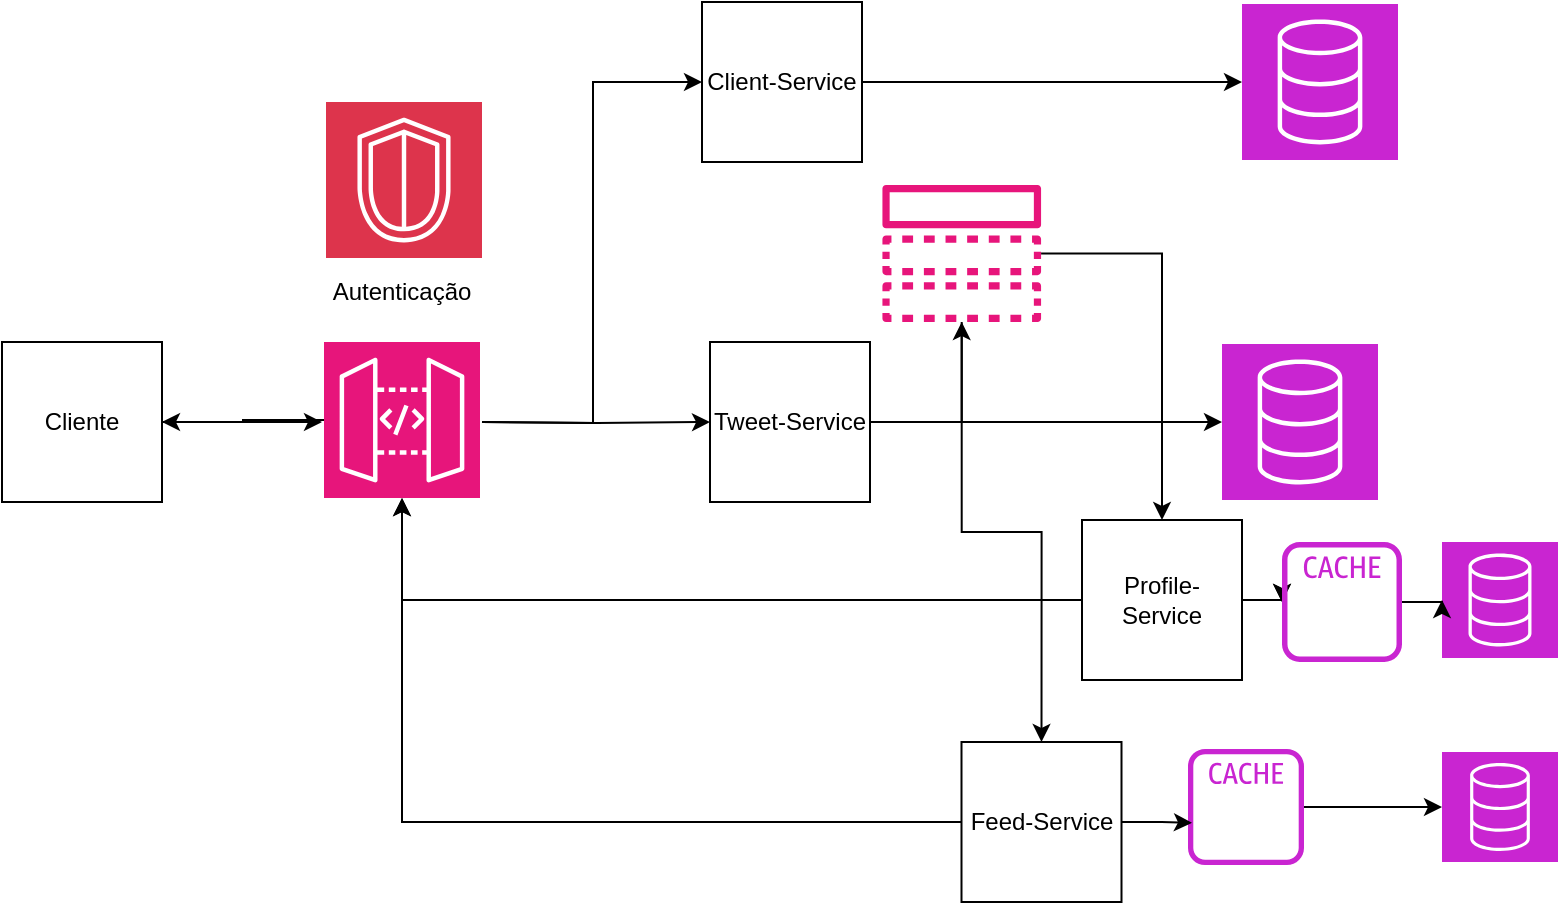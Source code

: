 <mxfile version="24.7.7">
  <diagram name="Página-1" id="f_5o46FyipwSjfgdqdsl">
    <mxGraphModel dx="1489" dy="810" grid="1" gridSize="10" guides="1" tooltips="1" connect="1" arrows="1" fold="1" page="1" pageScale="1" pageWidth="827" pageHeight="1169" math="0" shadow="0">
      <root>
        <mxCell id="0" />
        <mxCell id="1" parent="0" />
        <mxCell id="jBRWnaGiVffGZK3ijvnU-3" value="" style="edgeStyle=orthogonalEdgeStyle;rounded=0;orthogonalLoop=1;jettySize=auto;html=1;" parent="1" source="jBRWnaGiVffGZK3ijvnU-1" edge="1">
          <mxGeometry relative="1" as="geometry">
            <mxPoint x="180" y="240" as="targetPoint" />
          </mxGeometry>
        </mxCell>
        <mxCell id="jBRWnaGiVffGZK3ijvnU-1" value="Cliente" style="whiteSpace=wrap;html=1;aspect=fixed;" parent="1" vertex="1">
          <mxGeometry x="20" y="200" width="80" height="80" as="geometry" />
        </mxCell>
        <mxCell id="jBRWnaGiVffGZK3ijvnU-8" value="" style="edgeStyle=orthogonalEdgeStyle;rounded=0;orthogonalLoop=1;jettySize=auto;html=1;" parent="1" target="jBRWnaGiVffGZK3ijvnU-7" edge="1">
          <mxGeometry relative="1" as="geometry">
            <mxPoint x="260" y="240" as="sourcePoint" />
          </mxGeometry>
        </mxCell>
        <mxCell id="jBRWnaGiVffGZK3ijvnU-11" style="edgeStyle=orthogonalEdgeStyle;rounded=0;orthogonalLoop=1;jettySize=auto;html=1;entryX=0;entryY=0.5;entryDx=0;entryDy=0;" parent="1" target="jBRWnaGiVffGZK3ijvnU-10" edge="1">
          <mxGeometry relative="1" as="geometry">
            <mxPoint x="260" y="240" as="sourcePoint" />
          </mxGeometry>
        </mxCell>
        <mxCell id="jBRWnaGiVffGZK3ijvnU-4" value="Autenticação" style="text;html=1;align=center;verticalAlign=middle;whiteSpace=wrap;rounded=0;" parent="1" vertex="1">
          <mxGeometry x="190" y="160" width="60" height="30" as="geometry" />
        </mxCell>
        <mxCell id="jBRWnaGiVffGZK3ijvnU-5" value="" style="sketch=0;points=[[0,0,0],[0.25,0,0],[0.5,0,0],[0.75,0,0],[1,0,0],[0,1,0],[0.25,1,0],[0.5,1,0],[0.75,1,0],[1,1,0],[0,0.25,0],[0,0.5,0],[0,0.75,0],[1,0.25,0],[1,0.5,0],[1,0.75,0]];outlineConnect=0;fontColor=#232F3E;fillColor=#DD344C;strokeColor=#ffffff;dashed=0;verticalLabelPosition=bottom;verticalAlign=top;align=center;html=1;fontSize=12;fontStyle=0;aspect=fixed;shape=mxgraph.aws4.resourceIcon;resIcon=mxgraph.aws4.security_identity_and_compliance;" parent="1" vertex="1">
          <mxGeometry x="182" y="80" width="78" height="78" as="geometry" />
        </mxCell>
        <mxCell id="jBRWnaGiVffGZK3ijvnU-17" value="" style="edgeStyle=orthogonalEdgeStyle;rounded=0;orthogonalLoop=1;jettySize=auto;html=1;" parent="1" source="jBRWnaGiVffGZK3ijvnU-7" target="jBRWnaGiVffGZK3ijvnU-16" edge="1">
          <mxGeometry relative="1" as="geometry" />
        </mxCell>
        <mxCell id="jBRWnaGiVffGZK3ijvnU-28" style="edgeStyle=orthogonalEdgeStyle;rounded=0;orthogonalLoop=1;jettySize=auto;html=1;" parent="1" source="jBRWnaGiVffGZK3ijvnU-7" target="jBRWnaGiVffGZK3ijvnU-27" edge="1">
          <mxGeometry relative="1" as="geometry" />
        </mxCell>
        <mxCell id="jBRWnaGiVffGZK3ijvnU-7" value="Tweet-Service" style="whiteSpace=wrap;html=1;aspect=fixed;" parent="1" vertex="1">
          <mxGeometry x="374" y="200" width="80" height="80" as="geometry" />
        </mxCell>
        <mxCell id="jBRWnaGiVffGZK3ijvnU-10" value="Client-Service" style="whiteSpace=wrap;html=1;aspect=fixed;" parent="1" vertex="1">
          <mxGeometry x="370" y="30" width="80" height="80" as="geometry" />
        </mxCell>
        <mxCell id="jBRWnaGiVffGZK3ijvnU-13" value="" style="edgeStyle=orthogonalEdgeStyle;rounded=0;orthogonalLoop=1;jettySize=auto;html=1;" parent="1" source="jBRWnaGiVffGZK3ijvnU-12" target="jBRWnaGiVffGZK3ijvnU-1" edge="1">
          <mxGeometry relative="1" as="geometry">
            <mxPoint x="180" y="240" as="sourcePoint" />
          </mxGeometry>
        </mxCell>
        <mxCell id="jBRWnaGiVffGZK3ijvnU-12" value="" style="sketch=0;points=[[0,0,0],[0.25,0,0],[0.5,0,0],[0.75,0,0],[1,0,0],[0,1,0],[0.25,1,0],[0.5,1,0],[0.75,1,0],[1,1,0],[0,0.25,0],[0,0.5,0],[0,0.75,0],[1,0.25,0],[1,0.5,0],[1,0.75,0]];outlineConnect=0;fontColor=#232F3E;fillColor=#E7157B;strokeColor=#ffffff;dashed=0;verticalLabelPosition=bottom;verticalAlign=top;align=center;html=1;fontSize=12;fontStyle=0;aspect=fixed;shape=mxgraph.aws4.resourceIcon;resIcon=mxgraph.aws4.api_gateway;" parent="1" vertex="1">
          <mxGeometry x="181" y="200" width="78" height="78" as="geometry" />
        </mxCell>
        <mxCell id="jBRWnaGiVffGZK3ijvnU-14" value="Feed-Service" style="whiteSpace=wrap;html=1;aspect=fixed;" parent="1" vertex="1">
          <mxGeometry x="499.75" y="400" width="80" height="80" as="geometry" />
        </mxCell>
        <mxCell id="jBRWnaGiVffGZK3ijvnU-36" style="edgeStyle=orthogonalEdgeStyle;rounded=0;orthogonalLoop=1;jettySize=auto;html=1;" parent="1" source="jBRWnaGiVffGZK3ijvnU-15" target="jBRWnaGiVffGZK3ijvnU-35" edge="1">
          <mxGeometry relative="1" as="geometry" />
        </mxCell>
        <mxCell id="jBRWnaGiVffGZK3ijvnU-38" style="edgeStyle=orthogonalEdgeStyle;rounded=0;orthogonalLoop=1;jettySize=auto;html=1;" parent="1" source="jBRWnaGiVffGZK3ijvnU-15" target="jBRWnaGiVffGZK3ijvnU-35" edge="1">
          <mxGeometry relative="1" as="geometry" />
        </mxCell>
        <mxCell id="jBRWnaGiVffGZK3ijvnU-15" value="Profile-Service" style="whiteSpace=wrap;html=1;aspect=fixed;" parent="1" vertex="1">
          <mxGeometry x="560" y="289" width="80" height="80" as="geometry" />
        </mxCell>
        <mxCell id="jBRWnaGiVffGZK3ijvnU-33" style="edgeStyle=orthogonalEdgeStyle;rounded=0;orthogonalLoop=1;jettySize=auto;html=1;entryX=0.5;entryY=0;entryDx=0;entryDy=0;" parent="1" source="jBRWnaGiVffGZK3ijvnU-16" target="jBRWnaGiVffGZK3ijvnU-15" edge="1">
          <mxGeometry relative="1" as="geometry" />
        </mxCell>
        <mxCell id="jBRWnaGiVffGZK3ijvnU-42" style="edgeStyle=orthogonalEdgeStyle;rounded=0;orthogonalLoop=1;jettySize=auto;html=1;entryX=0.5;entryY=0;entryDx=0;entryDy=0;" parent="1" source="jBRWnaGiVffGZK3ijvnU-16" target="jBRWnaGiVffGZK3ijvnU-14" edge="1">
          <mxGeometry relative="1" as="geometry" />
        </mxCell>
        <mxCell id="jBRWnaGiVffGZK3ijvnU-16" value="" style="sketch=0;outlineConnect=0;fontColor=#232F3E;gradientColor=none;fillColor=#E7157B;strokeColor=none;dashed=0;verticalLabelPosition=bottom;verticalAlign=top;align=center;html=1;fontSize=12;fontStyle=0;aspect=fixed;pointerEvents=1;shape=mxgraph.aws4.topic;" parent="1" vertex="1">
          <mxGeometry x="460" y="121.5" width="79.75" height="68.5" as="geometry" />
        </mxCell>
        <mxCell id="jBRWnaGiVffGZK3ijvnU-22" value="" style="sketch=0;points=[[0,0,0],[0.25,0,0],[0.5,0,0],[0.75,0,0],[1,0,0],[0,1,0],[0.25,1,0],[0.5,1,0],[0.75,1,0],[1,1,0],[0,0.25,0],[0,0.5,0],[0,0.75,0],[1,0.25,0],[1,0.5,0],[1,0.75,0]];outlineConnect=0;fontColor=#232F3E;fillColor=#C925D1;strokeColor=#ffffff;dashed=0;verticalLabelPosition=bottom;verticalAlign=top;align=center;html=1;fontSize=12;fontStyle=0;aspect=fixed;shape=mxgraph.aws4.resourceIcon;resIcon=mxgraph.aws4.database;" parent="1" vertex="1">
          <mxGeometry x="740" y="405" width="58" height="55" as="geometry" />
        </mxCell>
        <mxCell id="jBRWnaGiVffGZK3ijvnU-25" style="edgeStyle=orthogonalEdgeStyle;rounded=0;orthogonalLoop=1;jettySize=auto;html=1;" parent="1" source="jBRWnaGiVffGZK3ijvnU-23" target="jBRWnaGiVffGZK3ijvnU-22" edge="1">
          <mxGeometry relative="1" as="geometry" />
        </mxCell>
        <mxCell id="jBRWnaGiVffGZK3ijvnU-23" value="" style="sketch=0;outlineConnect=0;fontColor=#232F3E;gradientColor=none;fillColor=#C925D1;strokeColor=none;dashed=0;verticalLabelPosition=bottom;verticalAlign=top;align=center;html=1;fontSize=12;fontStyle=0;aspect=fixed;pointerEvents=1;shape=mxgraph.aws4.cache_node;" parent="1" vertex="1">
          <mxGeometry x="613" y="400" width="58" height="65" as="geometry" />
        </mxCell>
        <mxCell id="jBRWnaGiVffGZK3ijvnU-24" style="edgeStyle=orthogonalEdgeStyle;rounded=0;orthogonalLoop=1;jettySize=auto;html=1;entryX=0.034;entryY=0.636;entryDx=0;entryDy=0;entryPerimeter=0;" parent="1" source="jBRWnaGiVffGZK3ijvnU-14" target="jBRWnaGiVffGZK3ijvnU-23" edge="1">
          <mxGeometry relative="1" as="geometry" />
        </mxCell>
        <mxCell id="jBRWnaGiVffGZK3ijvnU-26" value="" style="sketch=0;points=[[0,0,0],[0.25,0,0],[0.5,0,0],[0.75,0,0],[1,0,0],[0,1,0],[0.25,1,0],[0.5,1,0],[0.75,1,0],[1,1,0],[0,0.25,0],[0,0.5,0],[0,0.75,0],[1,0.25,0],[1,0.5,0],[1,0.75,0]];outlineConnect=0;fontColor=#232F3E;fillColor=#C925D1;strokeColor=#ffffff;dashed=0;verticalLabelPosition=bottom;verticalAlign=top;align=center;html=1;fontSize=12;fontStyle=0;aspect=fixed;shape=mxgraph.aws4.resourceIcon;resIcon=mxgraph.aws4.database;" parent="1" vertex="1">
          <mxGeometry x="740" y="300" width="58" height="58" as="geometry" />
        </mxCell>
        <mxCell id="jBRWnaGiVffGZK3ijvnU-27" value="" style="sketch=0;points=[[0,0,0],[0.25,0,0],[0.5,0,0],[0.75,0,0],[1,0,0],[0,1,0],[0.25,1,0],[0.5,1,0],[0.75,1,0],[1,1,0],[0,0.25,0],[0,0.5,0],[0,0.75,0],[1,0.25,0],[1,0.5,0],[1,0.75,0]];outlineConnect=0;fontColor=#232F3E;fillColor=#C925D1;strokeColor=#ffffff;dashed=0;verticalLabelPosition=bottom;verticalAlign=top;align=center;html=1;fontSize=12;fontStyle=0;aspect=fixed;shape=mxgraph.aws4.resourceIcon;resIcon=mxgraph.aws4.database;" parent="1" vertex="1">
          <mxGeometry x="630" y="201" width="78" height="78" as="geometry" />
        </mxCell>
        <mxCell id="jBRWnaGiVffGZK3ijvnU-29" value="" style="sketch=0;points=[[0,0,0],[0.25,0,0],[0.5,0,0],[0.75,0,0],[1,0,0],[0,1,0],[0.25,1,0],[0.5,1,0],[0.75,1,0],[1,1,0],[0,0.25,0],[0,0.5,0],[0,0.75,0],[1,0.25,0],[1,0.5,0],[1,0.75,0]];outlineConnect=0;fontColor=#232F3E;fillColor=#C925D1;strokeColor=#ffffff;dashed=0;verticalLabelPosition=bottom;verticalAlign=top;align=center;html=1;fontSize=12;fontStyle=0;aspect=fixed;shape=mxgraph.aws4.resourceIcon;resIcon=mxgraph.aws4.database;" parent="1" vertex="1">
          <mxGeometry x="640" y="31" width="78" height="78" as="geometry" />
        </mxCell>
        <mxCell id="jBRWnaGiVffGZK3ijvnU-30" style="edgeStyle=orthogonalEdgeStyle;rounded=0;orthogonalLoop=1;jettySize=auto;html=1;entryX=0;entryY=0.5;entryDx=0;entryDy=0;entryPerimeter=0;" parent="1" source="jBRWnaGiVffGZK3ijvnU-10" target="jBRWnaGiVffGZK3ijvnU-29" edge="1">
          <mxGeometry relative="1" as="geometry" />
        </mxCell>
        <mxCell id="jBRWnaGiVffGZK3ijvnU-35" value="" style="sketch=0;outlineConnect=0;fontColor=#232F3E;gradientColor=none;fillColor=#C925D1;strokeColor=none;dashed=0;verticalLabelPosition=bottom;verticalAlign=top;align=center;html=1;fontSize=12;fontStyle=0;aspect=fixed;pointerEvents=1;shape=mxgraph.aws4.cache_node;" parent="1" vertex="1">
          <mxGeometry x="660" y="300" width="60" height="60" as="geometry" />
        </mxCell>
        <mxCell id="jBRWnaGiVffGZK3ijvnU-37" style="edgeStyle=orthogonalEdgeStyle;rounded=0;orthogonalLoop=1;jettySize=auto;html=1;entryX=0;entryY=0.5;entryDx=0;entryDy=0;entryPerimeter=0;" parent="1" source="jBRWnaGiVffGZK3ijvnU-35" target="jBRWnaGiVffGZK3ijvnU-26" edge="1">
          <mxGeometry relative="1" as="geometry" />
        </mxCell>
        <mxCell id="jBRWnaGiVffGZK3ijvnU-39" style="edgeStyle=orthogonalEdgeStyle;rounded=0;orthogonalLoop=1;jettySize=auto;html=1;entryX=0.5;entryY=1;entryDx=0;entryDy=0;entryPerimeter=0;" parent="1" source="jBRWnaGiVffGZK3ijvnU-15" target="jBRWnaGiVffGZK3ijvnU-12" edge="1">
          <mxGeometry relative="1" as="geometry" />
        </mxCell>
        <mxCell id="jBRWnaGiVffGZK3ijvnU-40" style="edgeStyle=orthogonalEdgeStyle;rounded=0;orthogonalLoop=1;jettySize=auto;html=1;entryX=0.5;entryY=1;entryDx=0;entryDy=0;entryPerimeter=0;" parent="1" source="jBRWnaGiVffGZK3ijvnU-14" target="jBRWnaGiVffGZK3ijvnU-12" edge="1">
          <mxGeometry relative="1" as="geometry" />
        </mxCell>
      </root>
    </mxGraphModel>
  </diagram>
</mxfile>
